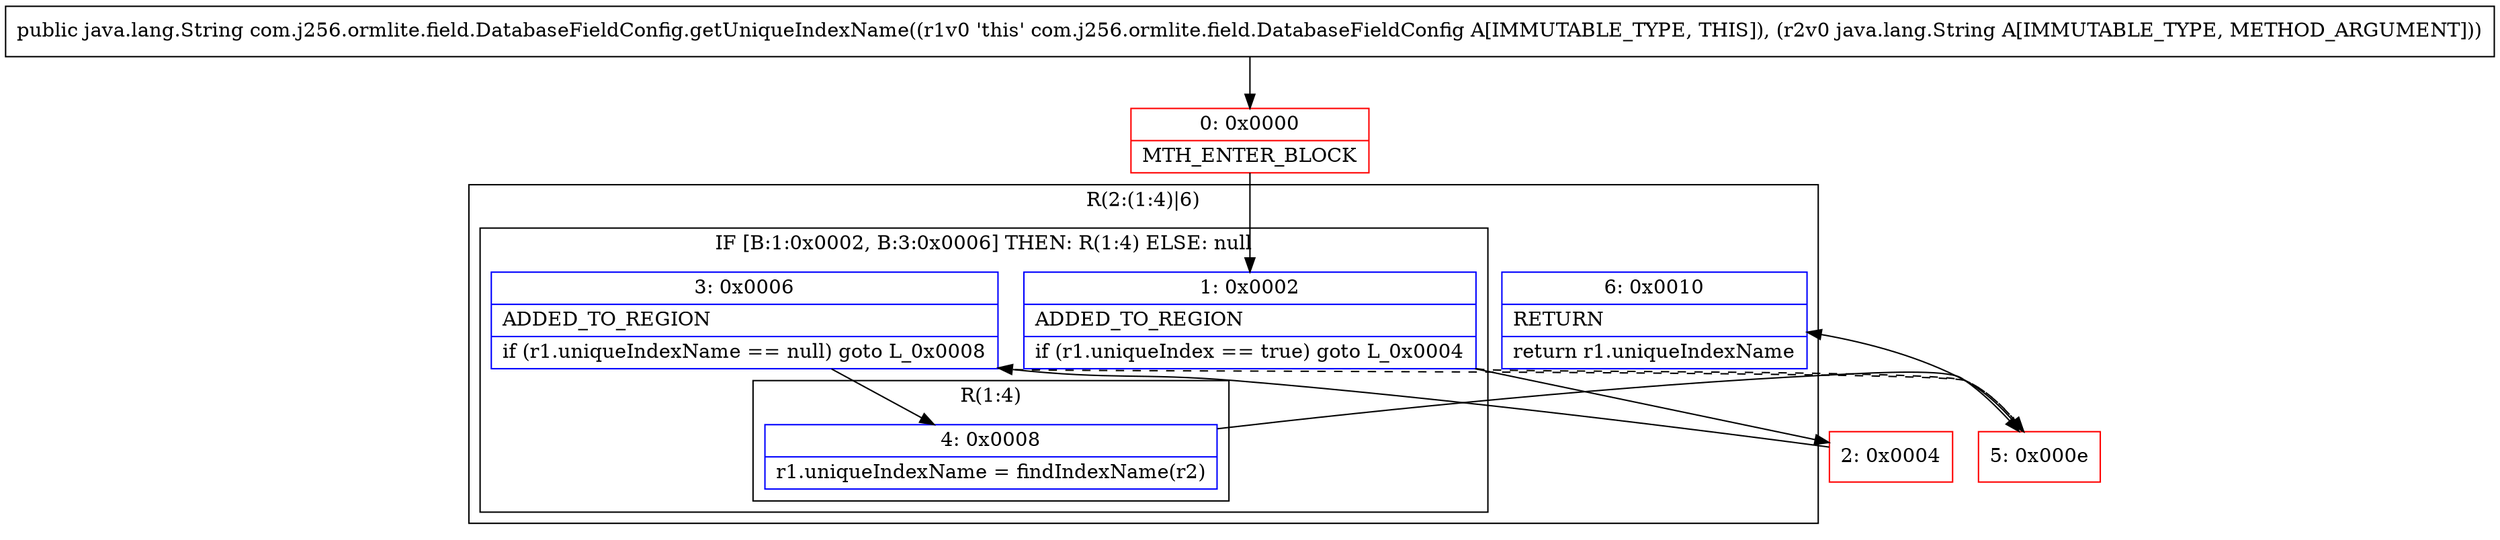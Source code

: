 digraph "CFG forcom.j256.ormlite.field.DatabaseFieldConfig.getUniqueIndexName(Ljava\/lang\/String;)Ljava\/lang\/String;" {
subgraph cluster_Region_1598843870 {
label = "R(2:(1:4)|6)";
node [shape=record,color=blue];
subgraph cluster_IfRegion_2075161415 {
label = "IF [B:1:0x0002, B:3:0x0006] THEN: R(1:4) ELSE: null";
node [shape=record,color=blue];
Node_1 [shape=record,label="{1\:\ 0x0002|ADDED_TO_REGION\l|if (r1.uniqueIndex == true) goto L_0x0004\l}"];
Node_3 [shape=record,label="{3\:\ 0x0006|ADDED_TO_REGION\l|if (r1.uniqueIndexName == null) goto L_0x0008\l}"];
subgraph cluster_Region_1578085770 {
label = "R(1:4)";
node [shape=record,color=blue];
Node_4 [shape=record,label="{4\:\ 0x0008|r1.uniqueIndexName = findIndexName(r2)\l}"];
}
}
Node_6 [shape=record,label="{6\:\ 0x0010|RETURN\l|return r1.uniqueIndexName\l}"];
}
Node_0 [shape=record,color=red,label="{0\:\ 0x0000|MTH_ENTER_BLOCK\l}"];
Node_2 [shape=record,color=red,label="{2\:\ 0x0004}"];
Node_5 [shape=record,color=red,label="{5\:\ 0x000e}"];
MethodNode[shape=record,label="{public java.lang.String com.j256.ormlite.field.DatabaseFieldConfig.getUniqueIndexName((r1v0 'this' com.j256.ormlite.field.DatabaseFieldConfig A[IMMUTABLE_TYPE, THIS]), (r2v0 java.lang.String A[IMMUTABLE_TYPE, METHOD_ARGUMENT])) }"];
MethodNode -> Node_0;
Node_1 -> Node_2;
Node_1 -> Node_5[style=dashed];
Node_3 -> Node_4;
Node_3 -> Node_5[style=dashed];
Node_4 -> Node_5;
Node_0 -> Node_1;
Node_2 -> Node_3;
Node_5 -> Node_6;
}

